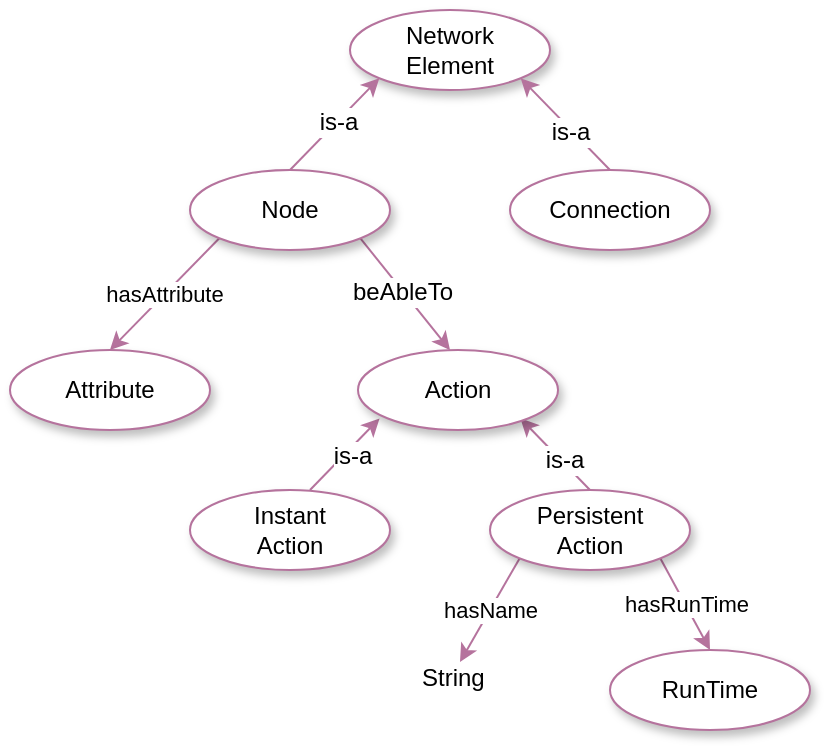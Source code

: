 <mxfile version="12.9.4" type="github" pages="4">
  <diagram id="NicKrYoGJLILaWsg-6yA" name="Page-1">
    <mxGraphModel dx="946" dy="467" grid="0" gridSize="10" guides="1" tooltips="1" connect="1" arrows="1" fold="1" page="1" pageScale="1" pageWidth="827" pageHeight="1169" math="0" shadow="0">
      <root>
        <mxCell id="0" />
        <mxCell id="1" parent="0" />
        <mxCell id="utbQvF63ZhHKKfhgUTnN-2" value="Network&lt;br&gt;Element" style="ellipse;whiteSpace=wrap;html=1;align=center;shadow=1;fillColor=#FFFFFF;strokeColor=#B5739D;" parent="1" vertex="1">
          <mxGeometry x="210" y="150" width="100" height="40" as="geometry" />
        </mxCell>
        <mxCell id="R7SxEd2yhtCLK-IYGCdC-3" style="rounded=0;orthogonalLoop=1;jettySize=auto;html=1;exitX=0.5;exitY=0;exitDx=0;exitDy=0;entryX=0;entryY=1;entryDx=0;entryDy=0;strokeColor=#B5739D;" parent="1" source="R7SxEd2yhtCLK-IYGCdC-43" target="utbQvF63ZhHKKfhgUTnN-2" edge="1">
          <mxGeometry relative="1" as="geometry">
            <mxPoint x="180" y="230" as="sourcePoint" />
          </mxGeometry>
        </mxCell>
        <mxCell id="R7SxEd2yhtCLK-IYGCdC-5" value="is-a" style="text;html=1;align=center;verticalAlign=middle;resizable=0;points=[];labelBackgroundColor=#ffffff;" parent="R7SxEd2yhtCLK-IYGCdC-3" vertex="1" connectable="0">
          <mxGeometry x="0.061" relative="1" as="geometry">
            <mxPoint as="offset" />
          </mxGeometry>
        </mxCell>
        <mxCell id="R7SxEd2yhtCLK-IYGCdC-9" style="edgeStyle=none;rounded=0;orthogonalLoop=1;jettySize=auto;html=1;exitX=1;exitY=1;exitDx=0;exitDy=0;entryX=0.5;entryY=0;entryDx=0;entryDy=0;strokeColor=#B5739D;" parent="1" edge="1">
          <mxGeometry relative="1" as="geometry">
            <mxPoint x="215.213" y="264.199" as="sourcePoint" />
            <mxPoint x="260" y="320" as="targetPoint" />
          </mxGeometry>
        </mxCell>
        <mxCell id="R7SxEd2yhtCLK-IYGCdC-11" value="beAbleTo" style="text;html=1;align=center;verticalAlign=middle;resizable=0;points=[];labelBackgroundColor=#ffffff;" parent="R7SxEd2yhtCLK-IYGCdC-9" vertex="1" connectable="0">
          <mxGeometry x="-0.067" y="-1" relative="1" as="geometry">
            <mxPoint as="offset" />
          </mxGeometry>
        </mxCell>
        <mxCell id="R7SxEd2yhtCLK-IYGCdC-10" value="hasAttribute" style="edgeStyle=none;rounded=0;orthogonalLoop=1;jettySize=auto;html=1;exitX=0;exitY=1;exitDx=0;exitDy=0;entryX=0.5;entryY=0;entryDx=0;entryDy=0;strokeColor=#B5739D;" parent="1" source="R7SxEd2yhtCLK-IYGCdC-43" edge="1">
          <mxGeometry relative="1" as="geometry">
            <mxPoint x="144.787" y="264.199" as="sourcePoint" />
            <mxPoint x="90" y="320" as="targetPoint" />
          </mxGeometry>
        </mxCell>
        <mxCell id="R7SxEd2yhtCLK-IYGCdC-4" style="edgeStyle=none;rounded=0;orthogonalLoop=1;jettySize=auto;html=1;exitX=0.5;exitY=0;exitDx=0;exitDy=0;entryX=1;entryY=1;entryDx=0;entryDy=0;strokeColor=#B5739D;" parent="1" source="R7SxEd2yhtCLK-IYGCdC-42" target="utbQvF63ZhHKKfhgUTnN-2" edge="1">
          <mxGeometry relative="1" as="geometry">
            <mxPoint x="320" y="230" as="sourcePoint" />
          </mxGeometry>
        </mxCell>
        <mxCell id="R7SxEd2yhtCLK-IYGCdC-6" value="is-a" style="text;html=1;align=center;verticalAlign=middle;resizable=0;points=[];labelBackgroundColor=#ffffff;" parent="R7SxEd2yhtCLK-IYGCdC-4" vertex="1" connectable="0">
          <mxGeometry x="-0.103" y="1" relative="1" as="geometry">
            <mxPoint as="offset" />
          </mxGeometry>
        </mxCell>
        <mxCell id="R7SxEd2yhtCLK-IYGCdC-16" style="edgeStyle=none;rounded=0;orthogonalLoop=1;jettySize=auto;html=1;exitX=0.5;exitY=0;exitDx=0;exitDy=0;entryX=0;entryY=1;entryDx=0;entryDy=0;strokeColor=#B5739D;" parent="1" edge="1">
          <mxGeometry relative="1" as="geometry">
            <mxPoint x="190" y="390" as="sourcePoint" />
            <mxPoint x="224.787" y="354.199" as="targetPoint" />
          </mxGeometry>
        </mxCell>
        <mxCell id="R7SxEd2yhtCLK-IYGCdC-17" value="is-a" style="text;html=1;align=center;verticalAlign=middle;resizable=0;points=[];labelBackgroundColor=#ffffff;" parent="R7SxEd2yhtCLK-IYGCdC-16" vertex="1" connectable="0">
          <mxGeometry x="0.079" y="-3" relative="1" as="geometry">
            <mxPoint as="offset" />
          </mxGeometry>
        </mxCell>
        <mxCell id="R7SxEd2yhtCLK-IYGCdC-14" style="edgeStyle=none;rounded=0;orthogonalLoop=1;jettySize=auto;html=1;exitX=0.5;exitY=0;exitDx=0;exitDy=0;entryX=1;entryY=1;entryDx=0;entryDy=0;strokeColor=#B5739D;" parent="1" edge="1">
          <mxGeometry relative="1" as="geometry">
            <mxPoint x="330" y="390" as="sourcePoint" />
            <mxPoint x="295.213" y="354.199" as="targetPoint" />
          </mxGeometry>
        </mxCell>
        <mxCell id="R7SxEd2yhtCLK-IYGCdC-18" value="is-a" style="text;html=1;align=center;verticalAlign=middle;resizable=0;points=[];labelBackgroundColor=#ffffff;" parent="R7SxEd2yhtCLK-IYGCdC-14" vertex="1" connectable="0">
          <mxGeometry x="-0.169" y="-1" relative="1" as="geometry">
            <mxPoint as="offset" />
          </mxGeometry>
        </mxCell>
        <mxCell id="R7SxEd2yhtCLK-IYGCdC-28" value="hasName" style="edgeStyle=none;rounded=0;orthogonalLoop=1;jettySize=auto;html=1;exitX=0;exitY=1;exitDx=0;exitDy=0;entryX=0.5;entryY=0.231;entryDx=0;entryDy=0;entryPerimeter=0;strokeColor=#B5739D;" parent="1" target="R7SxEd2yhtCLK-IYGCdC-27" edge="1">
          <mxGeometry relative="1" as="geometry">
            <mxPoint x="294.787" y="424.199" as="sourcePoint" />
          </mxGeometry>
        </mxCell>
        <mxCell id="R7SxEd2yhtCLK-IYGCdC-29" value="hasRunTime" style="edgeStyle=none;rounded=0;orthogonalLoop=1;jettySize=auto;html=1;exitX=1;exitY=1;exitDx=0;exitDy=0;entryX=0.5;entryY=0;entryDx=0;entryDy=0;strokeColor=#B5739D;" parent="1" edge="1">
          <mxGeometry relative="1" as="geometry">
            <mxPoint x="365.213" y="424.199" as="sourcePoint" />
            <mxPoint x="390" y="470" as="targetPoint" />
          </mxGeometry>
        </mxCell>
        <mxCell id="R7SxEd2yhtCLK-IYGCdC-27" value="String" style="text;strokeColor=none;fillColor=none;spacingLeft=4;spacingRight=4;overflow=hidden;rotatable=0;points=[[0,0.5],[1,0.5]];portConstraint=eastwest;fontSize=12;" parent="1" vertex="1">
          <mxGeometry x="240" y="470" width="50" height="26" as="geometry" />
        </mxCell>
        <mxCell id="R7SxEd2yhtCLK-IYGCdC-42" value="Connection" style="ellipse;whiteSpace=wrap;html=1;align=center;shadow=1;fillColor=#FFFFFF;strokeColor=#B5739D;" parent="1" vertex="1">
          <mxGeometry x="290" y="230" width="100" height="40" as="geometry" />
        </mxCell>
        <mxCell id="R7SxEd2yhtCLK-IYGCdC-43" value="Node" style="ellipse;whiteSpace=wrap;html=1;align=center;shadow=1;fillColor=#FFFFFF;strokeColor=#B5739D;" parent="1" vertex="1">
          <mxGeometry x="130" y="230" width="100" height="40" as="geometry" />
        </mxCell>
        <mxCell id="R7SxEd2yhtCLK-IYGCdC-44" value="Attribute" style="ellipse;whiteSpace=wrap;html=1;align=center;shadow=1;fillColor=#FFFFFF;strokeColor=#B5739D;" parent="1" vertex="1">
          <mxGeometry x="40" y="320" width="100" height="40" as="geometry" />
        </mxCell>
        <mxCell id="R7SxEd2yhtCLK-IYGCdC-45" value="Action" style="ellipse;whiteSpace=wrap;html=1;align=center;shadow=1;fillColor=#FFFFFF;strokeColor=#B5739D;" parent="1" vertex="1">
          <mxGeometry x="214" y="320" width="100" height="40" as="geometry" />
        </mxCell>
        <mxCell id="R7SxEd2yhtCLK-IYGCdC-46" value="Instant&lt;br&gt;Action" style="ellipse;whiteSpace=wrap;html=1;align=center;shadow=1;fillColor=#FFFFFF;strokeColor=#B5739D;" parent="1" vertex="1">
          <mxGeometry x="130" y="390" width="100" height="40" as="geometry" />
        </mxCell>
        <mxCell id="R7SxEd2yhtCLK-IYGCdC-47" value="Persistent&lt;br&gt;Action" style="ellipse;whiteSpace=wrap;html=1;align=center;shadow=1;fillColor=#FFFFFF;strokeColor=#B5739D;" parent="1" vertex="1">
          <mxGeometry x="280" y="390" width="100" height="40" as="geometry" />
        </mxCell>
        <mxCell id="R7SxEd2yhtCLK-IYGCdC-48" value="RunTime" style="ellipse;whiteSpace=wrap;html=1;align=center;shadow=1;fillColor=#FFFFFF;strokeColor=#B5739D;" parent="1" vertex="1">
          <mxGeometry x="340" y="470" width="100" height="40" as="geometry" />
        </mxCell>
      </root>
    </mxGraphModel>
  </diagram>
  <diagram id="AbruC13679xvj_PxLq3X" name="Page-2">
    <mxGraphModel dx="946" dy="467" grid="0" gridSize="10" guides="1" tooltips="1" connect="1" arrows="1" fold="1" page="1" pageScale="1" pageWidth="827" pageHeight="1169" math="0" shadow="0">
      <root>
        <mxCell id="HCqZYZUQ9AktdlW0nJUf-0" />
        <mxCell id="HCqZYZUQ9AktdlW0nJUf-1" parent="HCqZYZUQ9AktdlW0nJUf-0" />
        <mxCell id="HCqZYZUQ9AktdlW0nJUf-2" style="edgeStyle=none;rounded=0;orthogonalLoop=1;jettySize=auto;html=1;exitX=1;exitY=0;exitDx=0;exitDy=0;entryX=0.087;entryY=0.834;entryDx=0;entryDy=0;strokeColor=#B5739D;entryPerimeter=0;" parent="HCqZYZUQ9AktdlW0nJUf-1" source="HCqZYZUQ9AktdlW0nJUf-10" target="HCqZYZUQ9AktdlW0nJUf-14" edge="1">
          <mxGeometry relative="1" as="geometry">
            <mxPoint x="170" y="170" as="sourcePoint" />
            <mxPoint x="294.787" y="144.199" as="targetPoint" />
          </mxGeometry>
        </mxCell>
        <mxCell id="HCqZYZUQ9AktdlW0nJUf-3" value="is-a" style="text;html=1;align=center;verticalAlign=middle;resizable=0;points=[];labelBackgroundColor=#ffffff;" parent="HCqZYZUQ9AktdlW0nJUf-2" vertex="1" connectable="0">
          <mxGeometry x="0.058" y="3" relative="1" as="geometry">
            <mxPoint as="offset" />
          </mxGeometry>
        </mxCell>
        <mxCell id="HCqZYZUQ9AktdlW0nJUf-4" style="edgeStyle=none;rounded=0;orthogonalLoop=1;jettySize=auto;html=1;exitX=0.5;exitY=0;exitDx=0;exitDy=0;strokeColor=#B5739D;entryX=0.311;entryY=1.014;entryDx=0;entryDy=0;entryPerimeter=0;" parent="HCqZYZUQ9AktdlW0nJUf-1" source="HCqZYZUQ9AktdlW0nJUf-11" target="HCqZYZUQ9AktdlW0nJUf-14" edge="1">
          <mxGeometry relative="1" as="geometry">
            <mxPoint x="270" y="210" as="sourcePoint" />
            <mxPoint x="320" y="151" as="targetPoint" />
          </mxGeometry>
        </mxCell>
        <mxCell id="HCqZYZUQ9AktdlW0nJUf-5" value="is-a" style="text;html=1;align=center;verticalAlign=middle;resizable=0;points=[];labelBackgroundColor=#ffffff;" parent="HCqZYZUQ9AktdlW0nJUf-4" vertex="1" connectable="0">
          <mxGeometry x="0.04" y="-2" relative="1" as="geometry">
            <mxPoint as="offset" />
          </mxGeometry>
        </mxCell>
        <mxCell id="HCqZYZUQ9AktdlW0nJUf-6" style="edgeStyle=none;rounded=0;orthogonalLoop=1;jettySize=auto;html=1;exitX=0.65;exitY=1.025;exitDx=0;exitDy=0;entryX=0.5;entryY=0;entryDx=0;entryDy=0;exitPerimeter=0;strokeColor=#B5739D;" parent="HCqZYZUQ9AktdlW0nJUf-1" target="HCqZYZUQ9AktdlW0nJUf-12" edge="1">
          <mxGeometry relative="1" as="geometry">
            <mxPoint x="345" y="151" as="sourcePoint" />
            <mxPoint x="390" y="210" as="targetPoint" />
          </mxGeometry>
        </mxCell>
        <mxCell id="HCqZYZUQ9AktdlW0nJUf-7" value="from" style="text;html=1;align=center;verticalAlign=middle;resizable=0;points=[];labelBackgroundColor=#ffffff;" parent="HCqZYZUQ9AktdlW0nJUf-6" vertex="1" connectable="0">
          <mxGeometry x="-0.013" y="-1" relative="1" as="geometry">
            <mxPoint x="1" as="offset" />
          </mxGeometry>
        </mxCell>
        <mxCell id="HCqZYZUQ9AktdlW0nJUf-8" style="edgeStyle=none;rounded=0;orthogonalLoop=1;jettySize=auto;html=1;exitX=1;exitY=1;exitDx=0;exitDy=0;entryX=0;entryY=0;entryDx=0;entryDy=0;strokeColor=#B5739D;" parent="HCqZYZUQ9AktdlW0nJUf-1" target="HCqZYZUQ9AktdlW0nJUf-13" edge="1">
          <mxGeometry relative="1" as="geometry">
            <mxPoint x="365.213" y="144.199" as="sourcePoint" />
            <mxPoint x="490" y="170" as="targetPoint" />
          </mxGeometry>
        </mxCell>
        <mxCell id="HCqZYZUQ9AktdlW0nJUf-9" value="to" style="text;html=1;align=center;verticalAlign=middle;resizable=0;points=[];labelBackgroundColor=#ffffff;" parent="HCqZYZUQ9AktdlW0nJUf-8" vertex="1" connectable="0">
          <mxGeometry x="-0.012" y="1" relative="1" as="geometry">
            <mxPoint as="offset" />
          </mxGeometry>
        </mxCell>
        <mxCell id="HCqZYZUQ9AktdlW0nJUf-10" value="Link" style="ellipse;whiteSpace=wrap;html=1;align=center;shadow=1;fillColor=#FFFFFF;strokeColor=#B5739D;" parent="HCqZYZUQ9AktdlW0nJUf-1" vertex="1">
          <mxGeometry x="120" y="160" width="100" height="40" as="geometry" />
        </mxCell>
        <mxCell id="HCqZYZUQ9AktdlW0nJUf-11" value="Communication" style="ellipse;whiteSpace=wrap;html=1;align=center;shadow=1;fillColor=#FFFFFF;strokeColor=#B5739D;" parent="HCqZYZUQ9AktdlW0nJUf-1" vertex="1">
          <mxGeometry x="210" y="210" width="100" height="40" as="geometry" />
        </mxCell>
        <mxCell id="HCqZYZUQ9AktdlW0nJUf-12" value="Node" style="ellipse;whiteSpace=wrap;html=1;align=center;shadow=1;fillColor=#FFFFFF;strokeColor=#B5739D;" parent="HCqZYZUQ9AktdlW0nJUf-1" vertex="1">
          <mxGeometry x="340" y="210" width="100" height="40" as="geometry" />
        </mxCell>
        <mxCell id="HCqZYZUQ9AktdlW0nJUf-13" value="Node" style="ellipse;whiteSpace=wrap;html=1;align=center;shadow=1;fillColor=#FFFFFF;strokeColor=#B5739D;" parent="HCqZYZUQ9AktdlW0nJUf-1" vertex="1">
          <mxGeometry x="430" y="160" width="100" height="40" as="geometry" />
        </mxCell>
        <mxCell id="HCqZYZUQ9AktdlW0nJUf-14" value="Connection" style="ellipse;whiteSpace=wrap;html=1;align=center;shadow=1;fillColor=#FFFFFF;strokeColor=#B5739D;" parent="HCqZYZUQ9AktdlW0nJUf-1" vertex="1">
          <mxGeometry x="280" y="110" width="100" height="40" as="geometry" />
        </mxCell>
      </root>
    </mxGraphModel>
  </diagram>
  <diagram id="ekSkw2KnHqDSPge1tszq" name="Page-3">
    <mxGraphModel dx="946" dy="467" grid="0" gridSize="10" guides="1" tooltips="1" connect="1" arrows="1" fold="1" page="1" pageScale="1" pageWidth="827" pageHeight="1169" math="0" shadow="0">
      <root>
        <mxCell id="a_nWRPTZWH9uXr03FxxT-0" />
        <mxCell id="a_nWRPTZWH9uXr03FxxT-1" parent="a_nWRPTZWH9uXr03FxxT-0" />
        <mxCell id="-mTWOFAUOhljC9IiQ80T-1" style="edgeStyle=none;rounded=0;orthogonalLoop=1;jettySize=auto;html=1;exitX=1;exitY=0;exitDx=0;exitDy=0;entryX=0;entryY=1;entryDx=0;entryDy=0;strokeColor=#3333FF;" parent="a_nWRPTZWH9uXr03FxxT-1" source="a_nWRPTZWH9uXr03FxxT-18" target="a_nWRPTZWH9uXr03FxxT-27" edge="1">
          <mxGeometry relative="1" as="geometry" />
        </mxCell>
        <mxCell id="-mTWOFAUOhljC9IiQ80T-2" style="edgeStyle=none;rounded=0;orthogonalLoop=1;jettySize=auto;html=1;exitX=0.5;exitY=0;exitDx=0;exitDy=0;entryX=0.5;entryY=1;entryDx=0;entryDy=0;strokeColor=#3333FF;" parent="a_nWRPTZWH9uXr03FxxT-1" source="a_nWRPTZWH9uXr03FxxT-18" target="a_nWRPTZWH9uXr03FxxT-24" edge="1">
          <mxGeometry relative="1" as="geometry" />
        </mxCell>
        <mxCell id="-mTWOFAUOhljC9IiQ80T-3" style="edgeStyle=none;rounded=0;orthogonalLoop=1;jettySize=auto;html=1;entryX=0.5;entryY=1;entryDx=0;entryDy=0;strokeColor=#3333FF;exitX=0.5;exitY=0;exitDx=0;exitDy=0;" parent="a_nWRPTZWH9uXr03FxxT-1" source="a_nWRPTZWH9uXr03FxxT-18" target="a_nWRPTZWH9uXr03FxxT-33" edge="1">
          <mxGeometry relative="1" as="geometry">
            <mxPoint x="440" y="310" as="sourcePoint" />
          </mxGeometry>
        </mxCell>
        <mxCell id="-mTWOFAUOhljC9IiQ80T-4" style="edgeStyle=none;rounded=0;orthogonalLoop=1;jettySize=auto;html=1;exitX=0;exitY=0;exitDx=0;exitDy=0;entryX=0.5;entryY=1;entryDx=0;entryDy=0;strokeColor=#3333FF;" parent="a_nWRPTZWH9uXr03FxxT-1" source="a_nWRPTZWH9uXr03FxxT-18" target="a_nWRPTZWH9uXr03FxxT-20" edge="1">
          <mxGeometry relative="1" as="geometry" />
        </mxCell>
        <mxCell id="-mTWOFAUOhljC9IiQ80T-5" style="edgeStyle=none;rounded=0;orthogonalLoop=1;jettySize=auto;html=1;exitX=0;exitY=0;exitDx=0;exitDy=0;entryX=1;entryY=1;entryDx=0;entryDy=0;strokeColor=#3333FF;" parent="a_nWRPTZWH9uXr03FxxT-1" source="a_nWRPTZWH9uXr03FxxT-18" target="a_nWRPTZWH9uXr03FxxT-19" edge="1">
          <mxGeometry relative="1" as="geometry" />
        </mxCell>
        <mxCell id="-mTWOFAUOhljC9IiQ80T-7" style="edgeStyle=none;rounded=0;orthogonalLoop=1;jettySize=auto;html=1;exitX=0;exitY=0.5;exitDx=0;exitDy=0;entryX=1;entryY=0;entryDx=0;entryDy=0;strokeColor=#B5739D;" parent="a_nWRPTZWH9uXr03FxxT-1" source="a_nWRPTZWH9uXr03FxxT-18" target="a_nWRPTZWH9uXr03FxxT-32" edge="1">
          <mxGeometry relative="1" as="geometry" />
        </mxCell>
        <mxCell id="-mTWOFAUOhljC9IiQ80T-8" style="edgeStyle=none;rounded=0;orthogonalLoop=1;jettySize=auto;html=1;exitX=0;exitY=1;exitDx=0;exitDy=0;entryX=1;entryY=0;entryDx=0;entryDy=0;strokeColor=#B5739D;" parent="a_nWRPTZWH9uXr03FxxT-1" source="a_nWRPTZWH9uXr03FxxT-18" target="a_nWRPTZWH9uXr03FxxT-23" edge="1">
          <mxGeometry relative="1" as="geometry" />
        </mxCell>
        <mxCell id="-mTWOFAUOhljC9IiQ80T-9" style="edgeStyle=none;rounded=0;orthogonalLoop=1;jettySize=auto;html=1;exitX=1;exitY=1;exitDx=0;exitDy=0;entryX=0.5;entryY=0;entryDx=0;entryDy=0;strokeColor=#B5739D;" parent="a_nWRPTZWH9uXr03FxxT-1" source="a_nWRPTZWH9uXr03FxxT-18" target="a_nWRPTZWH9uXr03FxxT-28" edge="1">
          <mxGeometry relative="1" as="geometry" />
        </mxCell>
        <mxCell id="-mTWOFAUOhljC9IiQ80T-10" style="edgeStyle=none;rounded=0;orthogonalLoop=1;jettySize=auto;html=1;exitX=1;exitY=0.5;exitDx=0;exitDy=0;entryX=0;entryY=0;entryDx=0;entryDy=0;strokeColor=#B5739D;" parent="a_nWRPTZWH9uXr03FxxT-1" source="a_nWRPTZWH9uXr03FxxT-18" target="a_nWRPTZWH9uXr03FxxT-31" edge="1">
          <mxGeometry relative="1" as="geometry" />
        </mxCell>
        <mxCell id="-mTWOFAUOhljC9IiQ80T-11" style="edgeStyle=none;rounded=0;orthogonalLoop=1;jettySize=auto;html=1;entryX=0.5;entryY=0;entryDx=0;entryDy=0;strokeColor=#B5739D;exitX=0;exitY=1;exitDx=0;exitDy=0;" parent="a_nWRPTZWH9uXr03FxxT-1" source="a_nWRPTZWH9uXr03FxxT-18" target="a_nWRPTZWH9uXr03FxxT-25" edge="1">
          <mxGeometry relative="1" as="geometry">
            <mxPoint x="490" y="340" as="sourcePoint" />
          </mxGeometry>
        </mxCell>
        <mxCell id="-mTWOFAUOhljC9IiQ80T-13" style="edgeStyle=none;rounded=0;orthogonalLoop=1;jettySize=auto;html=1;exitX=1;exitY=0.5;exitDx=0;exitDy=0;entryX=0;entryY=0.5;entryDx=0;entryDy=0;strokeColor=#B5739D;strokeWidth=1;" parent="a_nWRPTZWH9uXr03FxxT-1" source="a_nWRPTZWH9uXr03FxxT-18" target="a_nWRPTZWH9uXr03FxxT-26" edge="1">
          <mxGeometry relative="1" as="geometry" />
        </mxCell>
        <mxCell id="_dMCLQlBz_V8KO9sm1QZ-54" style="edgeStyle=none;rounded=0;orthogonalLoop=1;jettySize=auto;html=1;exitX=0;exitY=0.5;exitDx=0;exitDy=0;entryX=1;entryY=0.5;entryDx=0;entryDy=0;strokeColor=#B5739D;" parent="a_nWRPTZWH9uXr03FxxT-1" source="a_nWRPTZWH9uXr03FxxT-18" target="_dMCLQlBz_V8KO9sm1QZ-53" edge="1">
          <mxGeometry relative="1" as="geometry" />
        </mxCell>
        <mxCell id="_dMCLQlBz_V8KO9sm1QZ-77" style="edgeStyle=none;rounded=0;orthogonalLoop=1;jettySize=auto;html=1;exitX=1;exitY=1;exitDx=0;exitDy=0;entryX=0;entryY=0;entryDx=0;entryDy=0;strokeColor=#B5739D;" parent="a_nWRPTZWH9uXr03FxxT-1" source="a_nWRPTZWH9uXr03FxxT-18" target="_dMCLQlBz_V8KO9sm1QZ-56" edge="1">
          <mxGeometry relative="1" as="geometry" />
        </mxCell>
        <mxCell id="a_nWRPTZWH9uXr03FxxT-18" value="&lt;font style=&quot;font-size: 15px&quot;&gt;UE&lt;/font&gt;" style="ellipse;whiteSpace=wrap;html=1;align=center;shadow=1;fillColor=#FFFFFF;strokeColor=#B5739D;" parent="a_nWRPTZWH9uXr03FxxT-1" vertex="1">
          <mxGeometry x="390" y="310" width="110" height="50" as="geometry" />
        </mxCell>
        <mxCell id="a_nWRPTZWH9uXr03FxxT-19" value="Hardware&lt;br&gt;Performance" style="ellipse;whiteSpace=wrap;html=1;align=center;shadow=1;fillColor=#FFFFFF;strokeColor=#B5739D;" parent="a_nWRPTZWH9uXr03FxxT-1" vertex="1">
          <mxGeometry x="150" y="200" width="100" height="40" as="geometry" />
        </mxCell>
        <mxCell id="a_nWRPTZWH9uXr03FxxT-20" value="OS" style="ellipse;whiteSpace=wrap;html=1;align=center;shadow=1;fillColor=#FFFFFF;strokeColor=#B5739D;" parent="a_nWRPTZWH9uXr03FxxT-1" vertex="1">
          <mxGeometry x="230" y="160" width="100" height="40" as="geometry" />
        </mxCell>
        <mxCell id="_dMCLQlBz_V8KO9sm1QZ-39" style="edgeStyle=none;rounded=0;orthogonalLoop=1;jettySize=auto;html=1;exitX=0.5;exitY=1;exitDx=0;exitDy=0;entryX=1;entryY=0;entryDx=0;entryDy=0;strokeColor=#B5739D;dashed=1;" parent="a_nWRPTZWH9uXr03FxxT-1" source="a_nWRPTZWH9uXr03FxxT-32" target="_dMCLQlBz_V8KO9sm1QZ-34" edge="1">
          <mxGeometry relative="1" as="geometry" />
        </mxCell>
        <mxCell id="_dMCLQlBz_V8KO9sm1QZ-40" style="edgeStyle=none;rounded=0;orthogonalLoop=1;jettySize=auto;html=1;exitX=0.5;exitY=1;exitDx=0;exitDy=0;strokeColor=#B5739D;dashed=1;" parent="a_nWRPTZWH9uXr03FxxT-1" source="a_nWRPTZWH9uXr03FxxT-32" target="_dMCLQlBz_V8KO9sm1QZ-35" edge="1">
          <mxGeometry relative="1" as="geometry" />
        </mxCell>
        <mxCell id="_dMCLQlBz_V8KO9sm1QZ-41" style="edgeStyle=none;rounded=0;orthogonalLoop=1;jettySize=auto;html=1;exitX=0.5;exitY=1;exitDx=0;exitDy=0;entryX=0.5;entryY=0;entryDx=0;entryDy=0;strokeColor=#B5739D;dashed=1;" parent="a_nWRPTZWH9uXr03FxxT-1" source="a_nWRPTZWH9uXr03FxxT-32" target="_dMCLQlBz_V8KO9sm1QZ-36" edge="1">
          <mxGeometry relative="1" as="geometry" />
        </mxCell>
        <mxCell id="_dMCLQlBz_V8KO9sm1QZ-74" style="edgeStyle=none;rounded=0;orthogonalLoop=1;jettySize=auto;html=1;exitX=0.5;exitY=1;exitDx=0;exitDy=0;strokeColor=#B5739D;dashed=1;" parent="a_nWRPTZWH9uXr03FxxT-1" source="a_nWRPTZWH9uXr03FxxT-23" target="_dMCLQlBz_V8KO9sm1QZ-51" edge="1">
          <mxGeometry relative="1" as="geometry" />
        </mxCell>
        <mxCell id="a_nWRPTZWH9uXr03FxxT-23" value="Charging" style="ellipse;whiteSpace=wrap;html=1;align=center;shadow=1;fillColor=#dae8fc;strokeColor=#6c8ebf;" parent="a_nWRPTZWH9uXr03FxxT-1" vertex="1">
          <mxGeometry x="200" y="410" width="100" height="40" as="geometry" />
        </mxCell>
        <mxCell id="a_nWRPTZWH9uXr03FxxT-24" value="Location" style="ellipse;whiteSpace=wrap;html=1;align=center;shadow=1;fillColor=#FFFFFF;strokeColor=#B5739D;" parent="a_nWRPTZWH9uXr03FxxT-1" vertex="1">
          <mxGeometry x="440" y="130" width="100" height="40" as="geometry" />
        </mxCell>
        <mxCell id="_dMCLQlBz_V8KO9sm1QZ-60" style="edgeStyle=none;rounded=0;orthogonalLoop=1;jettySize=auto;html=1;exitX=0.5;exitY=1;exitDx=0;exitDy=0;entryX=0.5;entryY=0;entryDx=0;entryDy=0;strokeColor=#B5739D;dashed=1;" parent="a_nWRPTZWH9uXr03FxxT-1" source="a_nWRPTZWH9uXr03FxxT-25" target="_dMCLQlBz_V8KO9sm1QZ-37" edge="1">
          <mxGeometry relative="1" as="geometry" />
        </mxCell>
        <mxCell id="_dMCLQlBz_V8KO9sm1QZ-75" style="edgeStyle=none;rounded=0;orthogonalLoop=1;jettySize=auto;html=1;exitX=0;exitY=1;exitDx=0;exitDy=0;entryX=1;entryY=0;entryDx=0;entryDy=0;strokeColor=#B5739D;dashed=1;" parent="a_nWRPTZWH9uXr03FxxT-1" source="a_nWRPTZWH9uXr03FxxT-25" target="_dMCLQlBz_V8KO9sm1QZ-51" edge="1">
          <mxGeometry relative="1" as="geometry" />
        </mxCell>
        <mxCell id="a_nWRPTZWH9uXr03FxxT-25" value="Packet&lt;br&gt;Capturing" style="ellipse;whiteSpace=wrap;html=1;align=center;shadow=1;fillColor=#dae8fc;strokeColor=#6c8ebf;" parent="a_nWRPTZWH9uXr03FxxT-1" vertex="1">
          <mxGeometry x="290" y="465" width="100" height="40" as="geometry" />
        </mxCell>
        <mxCell id="_dMCLQlBz_V8KO9sm1QZ-20" style="edgeStyle=none;rounded=0;orthogonalLoop=1;jettySize=auto;html=1;exitX=1;exitY=0.5;exitDx=0;exitDy=0;entryX=0;entryY=0.5;entryDx=0;entryDy=0;strokeColor=#B5739D;dashed=1;" parent="a_nWRPTZWH9uXr03FxxT-1" source="a_nWRPTZWH9uXr03FxxT-26" target="_dMCLQlBz_V8KO9sm1QZ-19" edge="1">
          <mxGeometry relative="1" as="geometry" />
        </mxCell>
        <mxCell id="_dMCLQlBz_V8KO9sm1QZ-21" style="edgeStyle=none;rounded=0;orthogonalLoop=1;jettySize=auto;html=1;exitX=1;exitY=0.5;exitDx=0;exitDy=0;entryX=0;entryY=0.5;entryDx=0;entryDy=0;strokeColor=#B5739D;dashed=1;" parent="a_nWRPTZWH9uXr03FxxT-1" source="a_nWRPTZWH9uXr03FxxT-26" target="_dMCLQlBz_V8KO9sm1QZ-17" edge="1">
          <mxGeometry relative="1" as="geometry" />
        </mxCell>
        <mxCell id="_dMCLQlBz_V8KO9sm1QZ-22" style="edgeStyle=none;rounded=0;orthogonalLoop=1;jettySize=auto;html=1;exitX=1;exitY=0.5;exitDx=0;exitDy=0;entryX=0;entryY=0;entryDx=0;entryDy=0;strokeColor=#B5739D;dashed=1;" parent="a_nWRPTZWH9uXr03FxxT-1" source="a_nWRPTZWH9uXr03FxxT-26" target="_dMCLQlBz_V8KO9sm1QZ-18" edge="1">
          <mxGeometry relative="1" as="geometry" />
        </mxCell>
        <mxCell id="a_nWRPTZWH9uXr03FxxT-26" value="&lt;span style=&quot;font-size: 13.333px&quot;&gt;Changing&lt;/span&gt;&lt;br style=&quot;font-size: 13.333px&quot;&gt;&lt;span style=&quot;font-size: 13.333px&quot;&gt;State&lt;/span&gt;" style="ellipse;whiteSpace=wrap;html=1;align=center;shadow=1;fillColor=#f8cecc;strokeColor=#b85450;" parent="a_nWRPTZWH9uXr03FxxT-1" vertex="1">
          <mxGeometry x="670" y="310" width="100" height="40" as="geometry" />
        </mxCell>
        <mxCell id="a_nWRPTZWH9uXr03FxxT-27" value="BatteryLife" style="ellipse;whiteSpace=wrap;html=1;align=center;shadow=1;fillColor=#FFFFFF;strokeColor=#B5739D;" parent="a_nWRPTZWH9uXr03FxxT-1" vertex="1">
          <mxGeometry x="540" y="160" width="100" height="40" as="geometry" />
        </mxCell>
        <mxCell id="_dMCLQlBz_V8KO9sm1QZ-32" style="edgeStyle=none;rounded=0;orthogonalLoop=1;jettySize=auto;html=1;exitX=0.5;exitY=1;exitDx=0;exitDy=0;strokeColor=#B5739D;dashed=1;" parent="a_nWRPTZWH9uXr03FxxT-1" source="a_nWRPTZWH9uXr03FxxT-28" target="_dMCLQlBz_V8KO9sm1QZ-27" edge="1">
          <mxGeometry relative="1" as="geometry" />
        </mxCell>
        <mxCell id="_dMCLQlBz_V8KO9sm1QZ-33" style="edgeStyle=none;rounded=0;orthogonalLoop=1;jettySize=auto;html=1;exitX=0.5;exitY=1;exitDx=0;exitDy=0;entryX=0.5;entryY=0;entryDx=0;entryDy=0;strokeColor=#B5739D;dashed=1;" parent="a_nWRPTZWH9uXr03FxxT-1" source="a_nWRPTZWH9uXr03FxxT-28" target="_dMCLQlBz_V8KO9sm1QZ-25" edge="1">
          <mxGeometry relative="1" as="geometry" />
        </mxCell>
        <mxCell id="a_nWRPTZWH9uXr03FxxT-28" value="OS&lt;br&gt;Managment" style="ellipse;whiteSpace=wrap;html=1;align=center;shadow=1;fillColor=#f8cecc;strokeColor=#b85450;" parent="a_nWRPTZWH9uXr03FxxT-1" vertex="1">
          <mxGeometry x="520" y="460" width="100" height="40" as="geometry" />
        </mxCell>
        <mxCell id="_dMCLQlBz_V8KO9sm1QZ-23" style="edgeStyle=none;rounded=0;orthogonalLoop=1;jettySize=auto;html=1;entryX=0.5;entryY=0;entryDx=0;entryDy=0;strokeColor=#B5739D;exitX=1;exitY=1;exitDx=0;exitDy=0;dashed=1;" parent="a_nWRPTZWH9uXr03FxxT-1" source="a_nWRPTZWH9uXr03FxxT-31" target="_dMCLQlBz_V8KO9sm1QZ-13" edge="1">
          <mxGeometry relative="1" as="geometry">
            <mxPoint x="750" y="410" as="sourcePoint" />
          </mxGeometry>
        </mxCell>
        <mxCell id="a_nWRPTZWH9uXr03FxxT-31" value="Changing&lt;br&gt;Connection" style="ellipse;whiteSpace=wrap;html=1;align=center;shadow=1;fillColor=#f8cecc;strokeColor=#b85450;" parent="a_nWRPTZWH9uXr03FxxT-1" vertex="1">
          <mxGeometry x="660" y="375" width="100" height="40" as="geometry" />
        </mxCell>
        <mxCell id="_dMCLQlBz_V8KO9sm1QZ-73" style="edgeStyle=none;rounded=0;orthogonalLoop=1;jettySize=auto;html=1;exitX=0.677;exitY=1.025;exitDx=0;exitDy=0;strokeColor=#B5739D;exitPerimeter=0;dashed=1;" parent="a_nWRPTZWH9uXr03FxxT-1" source="a_nWRPTZWH9uXr03FxxT-32" target="_dMCLQlBz_V8KO9sm1QZ-51" edge="1">
          <mxGeometry relative="1" as="geometry" />
        </mxCell>
        <mxCell id="a_nWRPTZWH9uXr03FxxT-32" value="Moving&lt;br&gt;Manner" style="ellipse;whiteSpace=wrap;html=1;align=center;shadow=1;fillColor=#dae8fc;strokeColor=#6c8ebf;" parent="a_nWRPTZWH9uXr03FxxT-1" vertex="1">
          <mxGeometry x="120" y="370" width="100" height="40" as="geometry" />
        </mxCell>
        <mxCell id="a_nWRPTZWH9uXr03FxxT-33" value="Lifetime" style="ellipse;whiteSpace=wrap;html=1;align=center;shadow=1;fillColor=#FFFFFF;strokeColor=#B5739D;" parent="a_nWRPTZWH9uXr03FxxT-1" vertex="1">
          <mxGeometry x="326" y="130" width="100" height="40" as="geometry" />
        </mxCell>
        <mxCell id="_dMCLQlBz_V8KO9sm1QZ-13" value="WLAN" style="ellipse;whiteSpace=wrap;html=1;align=center;shadow=1;fillColor=#FFFFFF;strokeColor=#B5739D;" parent="a_nWRPTZWH9uXr03FxxT-1" vertex="1">
          <mxGeometry x="791" y="445" width="80" height="30" as="geometry" />
        </mxCell>
        <mxCell id="_dMCLQlBz_V8KO9sm1QZ-17" value="Boot" style="ellipse;whiteSpace=wrap;html=1;align=center;shadow=1;fillColor=#FFFFFF;strokeColor=#B5739D;" parent="a_nWRPTZWH9uXr03FxxT-1" vertex="1">
          <mxGeometry x="848" y="305" width="80" height="30" as="geometry" />
        </mxCell>
        <mxCell id="_dMCLQlBz_V8KO9sm1QZ-18" value="Reboot" style="ellipse;whiteSpace=wrap;html=1;align=center;shadow=1;fillColor=#FFFFFF;strokeColor=#B5739D;" parent="a_nWRPTZWH9uXr03FxxT-1" vertex="1">
          <mxGeometry x="836" y="360" width="80" height="30" as="geometry" />
        </mxCell>
        <mxCell id="_dMCLQlBz_V8KO9sm1QZ-19" value="Shutdown" style="ellipse;whiteSpace=wrap;html=1;align=center;shadow=1;fillColor=#FFFFFF;strokeColor=#B5739D;" parent="a_nWRPTZWH9uXr03FxxT-1" vertex="1">
          <mxGeometry x="827" y="260" width="80" height="30" as="geometry" />
        </mxCell>
        <mxCell id="_dMCLQlBz_V8KO9sm1QZ-25" value="Initialize" style="ellipse;whiteSpace=wrap;html=1;align=center;shadow=1;fillColor=#FFFFFF;strokeColor=#B5739D;" parent="a_nWRPTZWH9uXr03FxxT-1" vertex="1">
          <mxGeometry x="630" y="540" width="80" height="30" as="geometry" />
        </mxCell>
        <mxCell id="_dMCLQlBz_V8KO9sm1QZ-27" value="updateOS" style="ellipse;whiteSpace=wrap;html=1;align=center;shadow=1;fillColor=#FFFFFF;strokeColor=#B5739D;" parent="a_nWRPTZWH9uXr03FxxT-1" vertex="1">
          <mxGeometry x="540" y="560" width="80" height="30" as="geometry" />
        </mxCell>
        <mxCell id="_dMCLQlBz_V8KO9sm1QZ-34" value="RandomWalk" style="ellipse;whiteSpace=wrap;html=1;align=center;shadow=1;fillColor=#FFFFFF;strokeColor=#B5739D;" parent="a_nWRPTZWH9uXr03FxxT-1" vertex="1">
          <mxGeometry x="20" y="420" width="80" height="30" as="geometry" />
        </mxCell>
        <mxCell id="_dMCLQlBz_V8KO9sm1QZ-35" value="Random&lt;br&gt;WayPoint" style="ellipse;whiteSpace=wrap;html=1;align=center;shadow=1;fillColor=#FFFFFF;strokeColor=#B5739D;" parent="a_nWRPTZWH9uXr03FxxT-1" vertex="1">
          <mxGeometry x="40" y="470" width="80" height="30" as="geometry" />
        </mxCell>
        <mxCell id="_dMCLQlBz_V8KO9sm1QZ-36" value="Gause&lt;br&gt;Markov" style="ellipse;whiteSpace=wrap;html=1;align=center;shadow=1;fillColor=#FFFFFF;strokeColor=#B5739D;" parent="a_nWRPTZWH9uXr03FxxT-1" vertex="1">
          <mxGeometry x="100" y="500" width="80" height="30" as="geometry" />
        </mxCell>
        <mxCell id="_dMCLQlBz_V8KO9sm1QZ-68" style="edgeStyle=none;rounded=0;orthogonalLoop=1;jettySize=auto;html=1;exitX=0.5;exitY=1;exitDx=0;exitDy=0;entryX=0.5;entryY=0;entryDx=0;entryDy=0;strokeColor=#B5739D;dashed=1;" parent="a_nWRPTZWH9uXr03FxxT-1" source="_dMCLQlBz_V8KO9sm1QZ-37" target="_dMCLQlBz_V8KO9sm1QZ-63" edge="1">
          <mxGeometry relative="1" as="geometry" />
        </mxCell>
        <mxCell id="_dMCLQlBz_V8KO9sm1QZ-69" style="edgeStyle=none;rounded=0;orthogonalLoop=1;jettySize=auto;html=1;entryX=0.5;entryY=0;entryDx=0;entryDy=0;strokeColor=#B5739D;exitX=0.5;exitY=1;exitDx=0;exitDy=0;dashed=1;" parent="a_nWRPTZWH9uXr03FxxT-1" source="_dMCLQlBz_V8KO9sm1QZ-37" target="_dMCLQlBz_V8KO9sm1QZ-67" edge="1">
          <mxGeometry relative="1" as="geometry">
            <mxPoint x="320" y="600" as="sourcePoint" />
          </mxGeometry>
        </mxCell>
        <mxCell id="_dMCLQlBz_V8KO9sm1QZ-70" style="edgeStyle=none;rounded=0;orthogonalLoop=1;jettySize=auto;html=1;entryX=0.5;entryY=0;entryDx=0;entryDy=0;strokeColor=#B5739D;exitX=0.5;exitY=1;exitDx=0;exitDy=0;dashed=1;" parent="a_nWRPTZWH9uXr03FxxT-1" source="_dMCLQlBz_V8KO9sm1QZ-37" target="_dMCLQlBz_V8KO9sm1QZ-65" edge="1">
          <mxGeometry relative="1" as="geometry">
            <mxPoint x="320" y="600" as="sourcePoint" />
          </mxGeometry>
        </mxCell>
        <mxCell id="_dMCLQlBz_V8KO9sm1QZ-71" style="edgeStyle=none;rounded=0;orthogonalLoop=1;jettySize=auto;html=1;exitX=0.5;exitY=1;exitDx=0;exitDy=0;entryX=0.5;entryY=0;entryDx=0;entryDy=0;strokeColor=#B5739D;dashed=1;" parent="a_nWRPTZWH9uXr03FxxT-1" source="_dMCLQlBz_V8KO9sm1QZ-37" target="_dMCLQlBz_V8KO9sm1QZ-66" edge="1">
          <mxGeometry relative="1" as="geometry" />
        </mxCell>
        <mxCell id="_dMCLQlBz_V8KO9sm1QZ-37" value="Filter" style="ellipse;whiteSpace=wrap;html=1;align=center;shadow=1;fillColor=#FFFFFF;strokeColor=#B5739D;" parent="a_nWRPTZWH9uXr03FxxT-1" vertex="1">
          <mxGeometry x="270" y="570" width="80" height="30" as="geometry" />
        </mxCell>
        <mxCell id="_dMCLQlBz_V8KO9sm1QZ-51" value="runTime" style="ellipse;whiteSpace=wrap;html=1;align=center;shadow=1;fillColor=#FFFFFF;strokeColor=#B5739D;" parent="a_nWRPTZWH9uXr03FxxT-1" vertex="1">
          <mxGeometry x="180" y="530" width="80" height="30" as="geometry" />
        </mxCell>
        <mxCell id="_dMCLQlBz_V8KO9sm1QZ-53" value="NIC&lt;br&gt;Mode" style="ellipse;whiteSpace=wrap;html=1;align=center;shadow=1;fillColor=#f8cecc;strokeColor=#b85450;" parent="a_nWRPTZWH9uXr03FxxT-1" vertex="1">
          <mxGeometry x="100" y="315" width="100" height="40" as="geometry" />
        </mxCell>
        <mxCell id="_dMCLQlBz_V8KO9sm1QZ-79" style="edgeStyle=none;rounded=0;orthogonalLoop=1;jettySize=auto;html=1;exitX=0.5;exitY=1;exitDx=0;exitDy=0;entryX=0;entryY=0;entryDx=0;entryDy=0;strokeColor=#B5739D;dashed=1;" parent="a_nWRPTZWH9uXr03FxxT-1" source="_dMCLQlBz_V8KO9sm1QZ-56" target="_dMCLQlBz_V8KO9sm1QZ-78" edge="1">
          <mxGeometry relative="1" as="geometry" />
        </mxCell>
        <mxCell id="_dMCLQlBz_V8KO9sm1QZ-56" value="SelectAP" style="ellipse;whiteSpace=wrap;html=1;align=center;shadow=1;fillColor=#f8cecc;strokeColor=#b85450;" parent="a_nWRPTZWH9uXr03FxxT-1" vertex="1">
          <mxGeometry x="610" y="430" width="100" height="40" as="geometry" />
        </mxCell>
        <mxCell id="_dMCLQlBz_V8KO9sm1QZ-63" value="Protocol" style="ellipse;whiteSpace=wrap;html=1;align=center;shadow=1;fillColor=#FFFFFF;strokeColor=#B5739D;" parent="a_nWRPTZWH9uXr03FxxT-1" vertex="1">
          <mxGeometry x="150" y="620" width="80" height="30" as="geometry" />
        </mxCell>
        <mxCell id="_dMCLQlBz_V8KO9sm1QZ-65" value="IP" style="ellipse;whiteSpace=wrap;html=1;align=center;shadow=1;fillColor=#FFFFFF;strokeColor=#B5739D;" parent="a_nWRPTZWH9uXr03FxxT-1" vertex="1">
          <mxGeometry x="290" y="660" width="80" height="30" as="geometry" />
        </mxCell>
        <mxCell id="_dMCLQlBz_V8KO9sm1QZ-66" value="MAC" style="ellipse;whiteSpace=wrap;html=1;align=center;shadow=1;fillColor=#FFFFFF;strokeColor=#B5739D;" parent="a_nWRPTZWH9uXr03FxxT-1" vertex="1">
          <mxGeometry x="370" y="650" width="80" height="30" as="geometry" />
        </mxCell>
        <mxCell id="_dMCLQlBz_V8KO9sm1QZ-67" value="Port" style="ellipse;whiteSpace=wrap;html=1;align=center;shadow=1;fillColor=#FFFFFF;strokeColor=#B5739D;" parent="a_nWRPTZWH9uXr03FxxT-1" vertex="1">
          <mxGeometry x="200" y="650" width="80" height="30" as="geometry" />
        </mxCell>
        <mxCell id="_dMCLQlBz_V8KO9sm1QZ-76" style="edgeStyle=none;rounded=0;orthogonalLoop=1;jettySize=auto;html=1;exitX=0.5;exitY=1;exitDx=0;exitDy=0;strokeColor=#B5739D;" parent="a_nWRPTZWH9uXr03FxxT-1" source="_dMCLQlBz_V8KO9sm1QZ-18" target="_dMCLQlBz_V8KO9sm1QZ-18" edge="1">
          <mxGeometry relative="1" as="geometry" />
        </mxCell>
        <mxCell id="_dMCLQlBz_V8KO9sm1QZ-78" value="ScanAP" style="ellipse;whiteSpace=wrap;html=1;align=center;shadow=1;fillColor=#FFFFFF;strokeColor=#B5739D;" parent="a_nWRPTZWH9uXr03FxxT-1" vertex="1">
          <mxGeometry x="690" y="505" width="80" height="30" as="geometry" />
        </mxCell>
        <mxCell id="_dMCLQlBz_V8KO9sm1QZ-83" value="" style="endArrow=classic;html=1;strokeColor=#B5739D;" parent="a_nWRPTZWH9uXr03FxxT-1" edge="1">
          <mxGeometry width="50" height="50" relative="1" as="geometry">
            <mxPoint x="820" y="635" as="sourcePoint" />
            <mxPoint x="710" y="634.5" as="targetPoint" />
          </mxGeometry>
        </mxCell>
        <mxCell id="_dMCLQlBz_V8KO9sm1QZ-84" value="beAbleTo关系" style="text;html=1;align=center;verticalAlign=middle;resizable=0;points=[];labelBackgroundColor=#ffffff;" parent="_dMCLQlBz_V8KO9sm1QZ-83" vertex="1" connectable="0">
          <mxGeometry x="-0.267" y="-1" relative="1" as="geometry">
            <mxPoint x="-10" y="16.18" as="offset" />
          </mxGeometry>
        </mxCell>
        <mxCell id="_dMCLQlBz_V8KO9sm1QZ-85" value="" style="endArrow=classic;html=1;strokeColor=#B5739D;dashed=1;" parent="a_nWRPTZWH9uXr03FxxT-1" edge="1">
          <mxGeometry width="50" height="50" relative="1" as="geometry">
            <mxPoint x="820" y="675" as="sourcePoint" />
            <mxPoint x="710" y="674.5" as="targetPoint" />
          </mxGeometry>
        </mxCell>
        <mxCell id="_dMCLQlBz_V8KO9sm1QZ-86" value="contain关系" style="text;html=1;align=center;verticalAlign=middle;resizable=0;points=[];labelBackgroundColor=#ffffff;" parent="_dMCLQlBz_V8KO9sm1QZ-85" vertex="1" connectable="0">
          <mxGeometry x="-0.267" y="-1" relative="1" as="geometry">
            <mxPoint x="-10" y="16.18" as="offset" />
          </mxGeometry>
        </mxCell>
        <mxCell id="_dMCLQlBz_V8KO9sm1QZ-87" value="" style="endArrow=classic;html=1;strokeColor=#3333FF;" parent="a_nWRPTZWH9uXr03FxxT-1" edge="1">
          <mxGeometry width="50" height="50" relative="1" as="geometry">
            <mxPoint x="819" y="590.5" as="sourcePoint" />
            <mxPoint x="709" y="590" as="targetPoint" />
          </mxGeometry>
        </mxCell>
        <mxCell id="_dMCLQlBz_V8KO9sm1QZ-88" value="hasAttribute关系" style="text;html=1;align=center;verticalAlign=middle;resizable=0;points=[];labelBackgroundColor=#ffffff;" parent="_dMCLQlBz_V8KO9sm1QZ-87" vertex="1" connectable="0">
          <mxGeometry x="-0.267" y="-1" relative="1" as="geometry">
            <mxPoint x="-10" y="16.18" as="offset" />
          </mxGeometry>
        </mxCell>
        <mxCell id="R35ydoj2v6Hcc0zRL7GS-0" value="USB连接" style="ellipse;whiteSpace=wrap;html=1;align=center;shadow=1;fillColor=#f8cecc;strokeColor=#b85450;" parent="a_nWRPTZWH9uXr03FxxT-1" vertex="1">
          <mxGeometry x="18" y="260" width="100" height="40" as="geometry" />
        </mxCell>
      </root>
    </mxGraphModel>
  </diagram>
  <diagram id="2CtlRuqp00hu1TREvnV1" name="移动网络攻击行为场景示意图">
    <mxGraphModel dx="946" dy="467" grid="0" gridSize="10" guides="1" tooltips="1" connect="1" arrows="1" fold="1" page="1" pageScale="1" pageWidth="827" pageHeight="1169" math="0" shadow="0">
      <root>
        <mxCell id="KOmsAbZG8eUxmiGCtCr5-0" />
        <mxCell id="KOmsAbZG8eUxmiGCtCr5-1" parent="KOmsAbZG8eUxmiGCtCr5-0" />
        <mxCell id="KOmsAbZG8eUxmiGCtCr5-7" value="" style="points=[[0.03,0.36,0],[0.18,0,0],[0.5,0.34,0],[0.82,0,0],[0.97,0.36,0],[1,0.67,0],[0.975,0.975,0],[0.5,1,0],[0.025,0.975,0],[0,0.67,0]];verticalLabelPosition=bottom;html=1;verticalAlign=top;aspect=fixed;align=center;pointerEvents=1;shape=mxgraph.cisco19.wireless_access_point;fillColor=#005073;strokeColor=none;" parent="KOmsAbZG8eUxmiGCtCr5-1" vertex="1">
          <mxGeometry x="310" y="250" width="50" height="50" as="geometry" />
        </mxCell>
        <mxCell id="KOmsAbZG8eUxmiGCtCr5-8" value="" style="endArrow=none;dashed=1;html=1;" parent="KOmsAbZG8eUxmiGCtCr5-1" edge="1">
          <mxGeometry width="50" height="50" relative="1" as="geometry">
            <mxPoint x="170" y="280" as="sourcePoint" />
            <mxPoint x="280" y="280" as="targetPoint" />
          </mxGeometry>
        </mxCell>
        <mxCell id="KOmsAbZG8eUxmiGCtCr5-9" value="" style="shape=flexArrow;endArrow=classic;html=1;" parent="KOmsAbZG8eUxmiGCtCr5-1" edge="1">
          <mxGeometry width="50" height="50" relative="1" as="geometry">
            <mxPoint x="230" y="347" as="sourcePoint" />
            <mxPoint x="230" y="407" as="targetPoint" />
          </mxGeometry>
        </mxCell>
        <mxCell id="KOmsAbZG8eUxmiGCtCr5-10" value="" style="shape=flexArrow;endArrow=classic;html=1;" parent="KOmsAbZG8eUxmiGCtCr5-1" edge="1">
          <mxGeometry width="50" height="50" relative="1" as="geometry">
            <mxPoint x="128" y="350" as="sourcePoint" />
            <mxPoint x="128" y="410" as="targetPoint" />
          </mxGeometry>
        </mxCell>
        <mxCell id="KOmsAbZG8eUxmiGCtCr5-11" value="" style="shape=flexArrow;endArrow=classic;html=1;" parent="KOmsAbZG8eUxmiGCtCr5-1" edge="1">
          <mxGeometry width="50" height="50" relative="1" as="geometry">
            <mxPoint x="334.5" y="347" as="sourcePoint" />
            <mxPoint x="334.5" y="407" as="targetPoint" />
          </mxGeometry>
        </mxCell>
        <mxCell id="KOmsAbZG8eUxmiGCtCr5-12" value="网络接入点伪装" style="text;html=1;strokeColor=none;fillColor=none;align=center;verticalAlign=middle;whiteSpace=wrap;rounded=0;fontSize=14;" parent="KOmsAbZG8eUxmiGCtCr5-1" vertex="1">
          <mxGeometry x="270" y="430" width="170" height="30" as="geometry" />
        </mxCell>
        <mxCell id="KOmsAbZG8eUxmiGCtCr5-13" value="非法安装路由器插件" style="text;html=1;strokeColor=none;fillColor=none;align=center;verticalAlign=middle;whiteSpace=wrap;rounded=0;fontSize=14;" parent="KOmsAbZG8eUxmiGCtCr5-1" vertex="1">
          <mxGeometry x="280" y="470" width="160" height="30" as="geometry" />
        </mxCell>
        <mxCell id="KOmsAbZG8eUxmiGCtCr5-14" value="监听无线链路" style="text;html=1;strokeColor=none;fillColor=none;align=center;verticalAlign=middle;whiteSpace=wrap;rounded=0;fontSize=14;" parent="KOmsAbZG8eUxmiGCtCr5-1" vertex="1">
          <mxGeometry x="180" y="430" width="100" height="30" as="geometry" />
        </mxCell>
        <mxCell id="KOmsAbZG8eUxmiGCtCr5-16" value="恶意程序" style="text;html=1;strokeColor=none;fillColor=none;align=center;verticalAlign=middle;whiteSpace=wrap;rounded=0;fontSize=14;" parent="KOmsAbZG8eUxmiGCtCr5-1" vertex="1">
          <mxGeometry x="78.5" y="430" width="100" height="30" as="geometry" />
        </mxCell>
        <mxCell id="jmMIX0wM8h2Rcexzk9K5-0" value="流量劫持" style="text;html=1;strokeColor=none;fillColor=none;align=center;verticalAlign=middle;whiteSpace=wrap;rounded=0;fontSize=14;" parent="KOmsAbZG8eUxmiGCtCr5-1" vertex="1">
          <mxGeometry x="296" y="507" width="100" height="30" as="geometry" />
        </mxCell>
        <mxCell id="b8LO3ICNNQ-AUGwVme3g-1" value="移动网络攻击行为场景示意图" style="text;html=1;align=center;verticalAlign=middle;resizable=0;points=[];autosize=1;fontSize=14;" parent="KOmsAbZG8eUxmiGCtCr5-1" vertex="1">
          <mxGeometry x="137" y="565" width="200" height="20" as="geometry" />
        </mxCell>
        <mxCell id="b8LO3ICNNQ-AUGwVme3g-2" value="无线链路" style="text;html=1;align=center;verticalAlign=middle;resizable=0;points=[];autosize=1;fontSize=14;" parent="KOmsAbZG8eUxmiGCtCr5-1" vertex="1">
          <mxGeometry x="195" y="328" width="70" height="20" as="geometry" />
        </mxCell>
        <mxCell id="b8LO3ICNNQ-AUGwVme3g-3" value="移动终端&amp;nbsp;" style="text;html=1;align=center;verticalAlign=middle;resizable=0;points=[];autosize=1;fontSize=14;" parent="KOmsAbZG8eUxmiGCtCr5-1" vertex="1">
          <mxGeometry x="88.5" y="330" width="80" height="20" as="geometry" />
        </mxCell>
        <mxCell id="b8LO3ICNNQ-AUGwVme3g-4" value="AP" style="text;html=1;align=center;verticalAlign=middle;resizable=0;points=[];autosize=1;fontSize=14;" parent="KOmsAbZG8eUxmiGCtCr5-1" vertex="1">
          <mxGeometry x="320" y="328" width="30" height="20" as="geometry" />
        </mxCell>
        <mxCell id="ZNf4_FoTF8cQAbSIVcGq-1" value="" style="points=[[0.13,0.02,0],[0.5,0,0],[0.87,0.02,0],[0.885,0.4,0],[0.985,0.985,0],[0.5,1,0],[0.015,0.985,0],[0.115,0.4,0]];verticalLabelPosition=bottom;html=1;verticalAlign=top;aspect=fixed;align=center;pointerEvents=1;shape=mxgraph.cisco19.laptop;fillColor=#005073;strokeColor=none;fontSize=14;" parent="KOmsAbZG8eUxmiGCtCr5-1" vertex="1">
          <mxGeometry x="93.25" y="265" width="50" height="35" as="geometry" />
        </mxCell>
        <mxCell id="ZNf4_FoTF8cQAbSIVcGq-2" value="" style="points=[[0.015,0.015,0],[0.985,0.015,0],[0.985,0.985,0],[0.015,0.985,0],[0.25,0,0],[0.5,0,0],[0.75,0,0],[1,0.25,0],[1,0.5,0],[1,0.75,0],[0.75,1,0],[0.5,1,0],[0.25,1,0],[0,0.75,0],[0,0.5,0],[0,0.25,0]];verticalLabelPosition=bottom;html=1;verticalAlign=top;aspect=fixed;align=center;pointerEvents=1;shape=mxgraph.cisco19.handheld;fillColor=#005073;strokeColor=none;fontSize=14;" parent="KOmsAbZG8eUxmiGCtCr5-1" vertex="1">
          <mxGeometry x="99.5" y="183" width="37.5" height="50" as="geometry" />
        </mxCell>
        <mxCell id="ZNf4_FoTF8cQAbSIVcGq-4" value="ARP欺骗" style="text;html=1;strokeColor=none;fillColor=none;align=center;verticalAlign=middle;whiteSpace=wrap;rounded=0;fontSize=14;" parent="KOmsAbZG8eUxmiGCtCr5-1" vertex="1">
          <mxGeometry x="178.5" y="472" width="100" height="30" as="geometry" />
        </mxCell>
      </root>
    </mxGraphModel>
  </diagram>
</mxfile>
